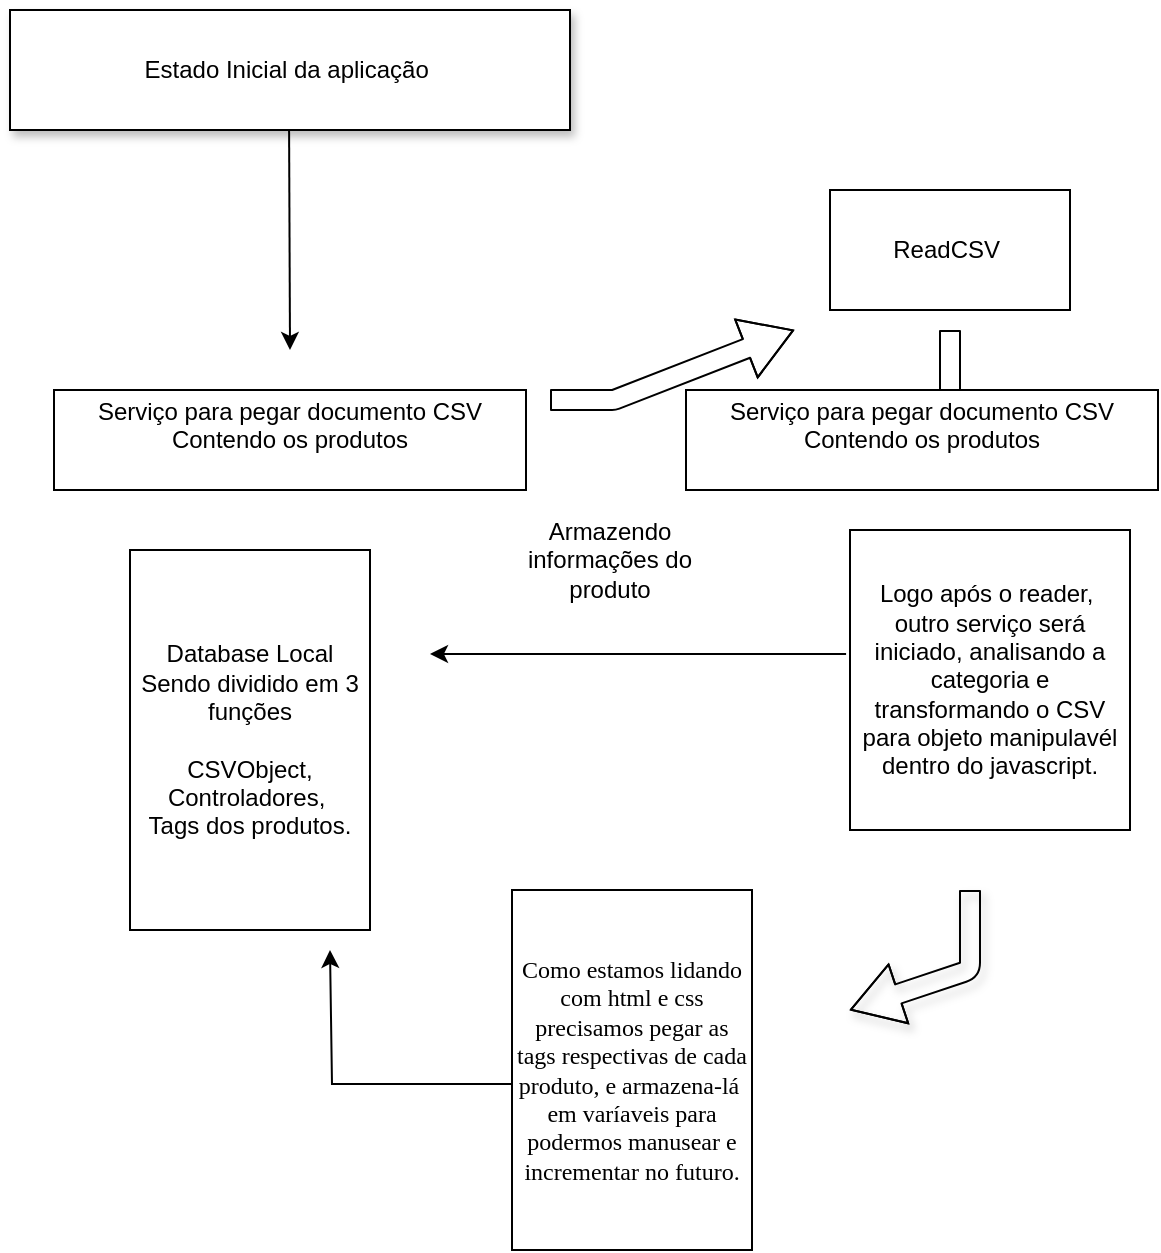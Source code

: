 <mxfile version="24.5.5" type="github">
  <diagram name="Página-1" id="YxtYmCoFEqqYv6F8d4Zc">
    <mxGraphModel dx="1434" dy="780" grid="1" gridSize="10" guides="1" tooltips="1" connect="1" arrows="1" fold="1" page="1" pageScale="1" pageWidth="827" pageHeight="1169" math="0" shadow="0">
      <root>
        <mxCell id="0" />
        <mxCell id="1" parent="0" />
        <mxCell id="WVKKlPs2l3wKecl-vZ5v-2" style="edgeStyle=none;rounded=0;orthogonalLoop=1;jettySize=auto;html=1;exitX=0.5;exitY=1;exitDx=0;exitDy=0;" edge="1" parent="1">
          <mxGeometry relative="1" as="geometry">
            <mxPoint x="370" y="210" as="targetPoint" />
            <mxPoint x="369.5" y="90" as="sourcePoint" />
          </mxGeometry>
        </mxCell>
        <mxCell id="WVKKlPs2l3wKecl-vZ5v-1" value="Estado Inicial da aplicação&amp;nbsp;" style="whiteSpace=wrap;html=1;shadow=1;" vertex="1" parent="1">
          <mxGeometry x="230" y="40" width="280" height="60" as="geometry" />
        </mxCell>
        <mxCell id="WVKKlPs2l3wKecl-vZ5v-3" value="Serviço para pegar documento CSV Contendo os produtos&lt;div&gt;&lt;br&gt;&lt;/div&gt;" style="whiteSpace=wrap;html=1;" vertex="1" parent="1">
          <mxGeometry x="252" y="230" width="236" height="50" as="geometry" />
        </mxCell>
        <mxCell id="WVKKlPs2l3wKecl-vZ5v-5" value="" style="edgeStyle=none;orthogonalLoop=1;jettySize=auto;html=1;shape=flexArrow;rounded=1;startSize=8;endSize=8;exitX=1;exitY=0.5;exitDx=0;exitDy=0;" edge="1" parent="1">
          <mxGeometry width="100" relative="1" as="geometry">
            <mxPoint x="500" y="235" as="sourcePoint" />
            <mxPoint x="622" y="200" as="targetPoint" />
            <Array as="points">
              <mxPoint x="532" y="235" />
            </Array>
          </mxGeometry>
        </mxCell>
        <mxCell id="WVKKlPs2l3wKecl-vZ5v-6" value="ReadCSV&amp;nbsp;" style="whiteSpace=wrap;html=1;" vertex="1" parent="1">
          <mxGeometry x="640" y="130" width="120" height="60" as="geometry" />
        </mxCell>
        <mxCell id="WVKKlPs2l3wKecl-vZ5v-9" value="" style="edgeStyle=none;orthogonalLoop=1;jettySize=auto;html=1;shape=flexArrow;rounded=1;startSize=8;endSize=8;" edge="1" parent="1">
          <mxGeometry width="100" relative="1" as="geometry">
            <mxPoint x="700" y="200" as="sourcePoint" />
            <mxPoint x="700" y="280" as="targetPoint" />
            <Array as="points">
              <mxPoint x="700" y="240" />
            </Array>
          </mxGeometry>
        </mxCell>
        <mxCell id="WVKKlPs2l3wKecl-vZ5v-10" value="Logo após o reader,&amp;nbsp; outro serviço será iniciado, analisando a categoria e transformando o CSV para objeto manipulavél dentro do javascript." style="whiteSpace=wrap;html=1;" vertex="1" parent="1">
          <mxGeometry x="650" y="300" width="140" height="150" as="geometry" />
        </mxCell>
        <mxCell id="WVKKlPs2l3wKecl-vZ5v-11" value="&lt;font face=&quot;Tahoma&quot;&gt;Como estamos lidando com html e css precisamos pegar as tags respectivas de cada produto, e armazena-lá&amp;nbsp; em varíaveis para podermos manusear e incrementar no futuro.&lt;/font&gt;" style="whiteSpace=wrap;html=1;" vertex="1" parent="1">
          <mxGeometry x="481" y="480" width="120" height="180" as="geometry" />
        </mxCell>
        <mxCell id="WVKKlPs2l3wKecl-vZ5v-12" value="" style="edgeStyle=none;orthogonalLoop=1;jettySize=auto;html=1;shape=flexArrow;rounded=1;startSize=8;endSize=8;shadow=1;" edge="1" parent="1">
          <mxGeometry width="100" relative="1" as="geometry">
            <mxPoint x="710" y="480" as="sourcePoint" />
            <mxPoint x="650" y="540" as="targetPoint" />
            <Array as="points">
              <mxPoint x="710" y="520" />
            </Array>
          </mxGeometry>
        </mxCell>
        <mxCell id="WVKKlPs2l3wKecl-vZ5v-23" value="Database Local&lt;div&gt;Sendo dividido em 3 funções&lt;/div&gt;&lt;div&gt;&lt;br&gt;&lt;/div&gt;&lt;div&gt;CSVObject, Controladores,&amp;nbsp;&lt;/div&gt;&lt;div&gt;Tags dos produtos.&lt;/div&gt;" style="whiteSpace=wrap;html=1;" vertex="1" parent="1">
          <mxGeometry x="290" y="310" width="120" height="190" as="geometry" />
        </mxCell>
        <mxCell id="WVKKlPs2l3wKecl-vZ5v-29" value="Serviço para pegar documento CSV Contendo os produtos&lt;div&gt;&lt;br&gt;&lt;/div&gt;" style="whiteSpace=wrap;html=1;" vertex="1" parent="1">
          <mxGeometry x="568" y="230" width="236" height="50" as="geometry" />
        </mxCell>
        <mxCell id="WVKKlPs2l3wKecl-vZ5v-33" style="edgeStyle=none;rounded=0;orthogonalLoop=1;jettySize=auto;html=1;exitX=-0.014;exitY=0.413;exitDx=0;exitDy=0;exitPerimeter=0;" edge="1" parent="1" source="WVKKlPs2l3wKecl-vZ5v-10">
          <mxGeometry relative="1" as="geometry">
            <mxPoint x="440" y="362" as="targetPoint" />
            <mxPoint x="430.0" y="350.0" as="sourcePoint" />
            <Array as="points" />
          </mxGeometry>
        </mxCell>
        <mxCell id="WVKKlPs2l3wKecl-vZ5v-36" value="Armazendo informações do produto" style="text;strokeColor=none;align=center;fillColor=none;html=1;verticalAlign=middle;whiteSpace=wrap;rounded=0;" vertex="1" parent="1">
          <mxGeometry x="481" y="300" width="98" height="30" as="geometry" />
        </mxCell>
        <mxCell id="WVKKlPs2l3wKecl-vZ5v-37" style="edgeStyle=none;rounded=0;orthogonalLoop=1;jettySize=auto;html=1;" edge="1" parent="1">
          <mxGeometry relative="1" as="geometry">
            <mxPoint x="390" y="510" as="targetPoint" />
            <mxPoint x="481" y="566.96" as="sourcePoint" />
            <Array as="points">
              <mxPoint x="481" y="576.96" />
              <mxPoint x="391" y="576.96" />
            </Array>
          </mxGeometry>
        </mxCell>
      </root>
    </mxGraphModel>
  </diagram>
</mxfile>
